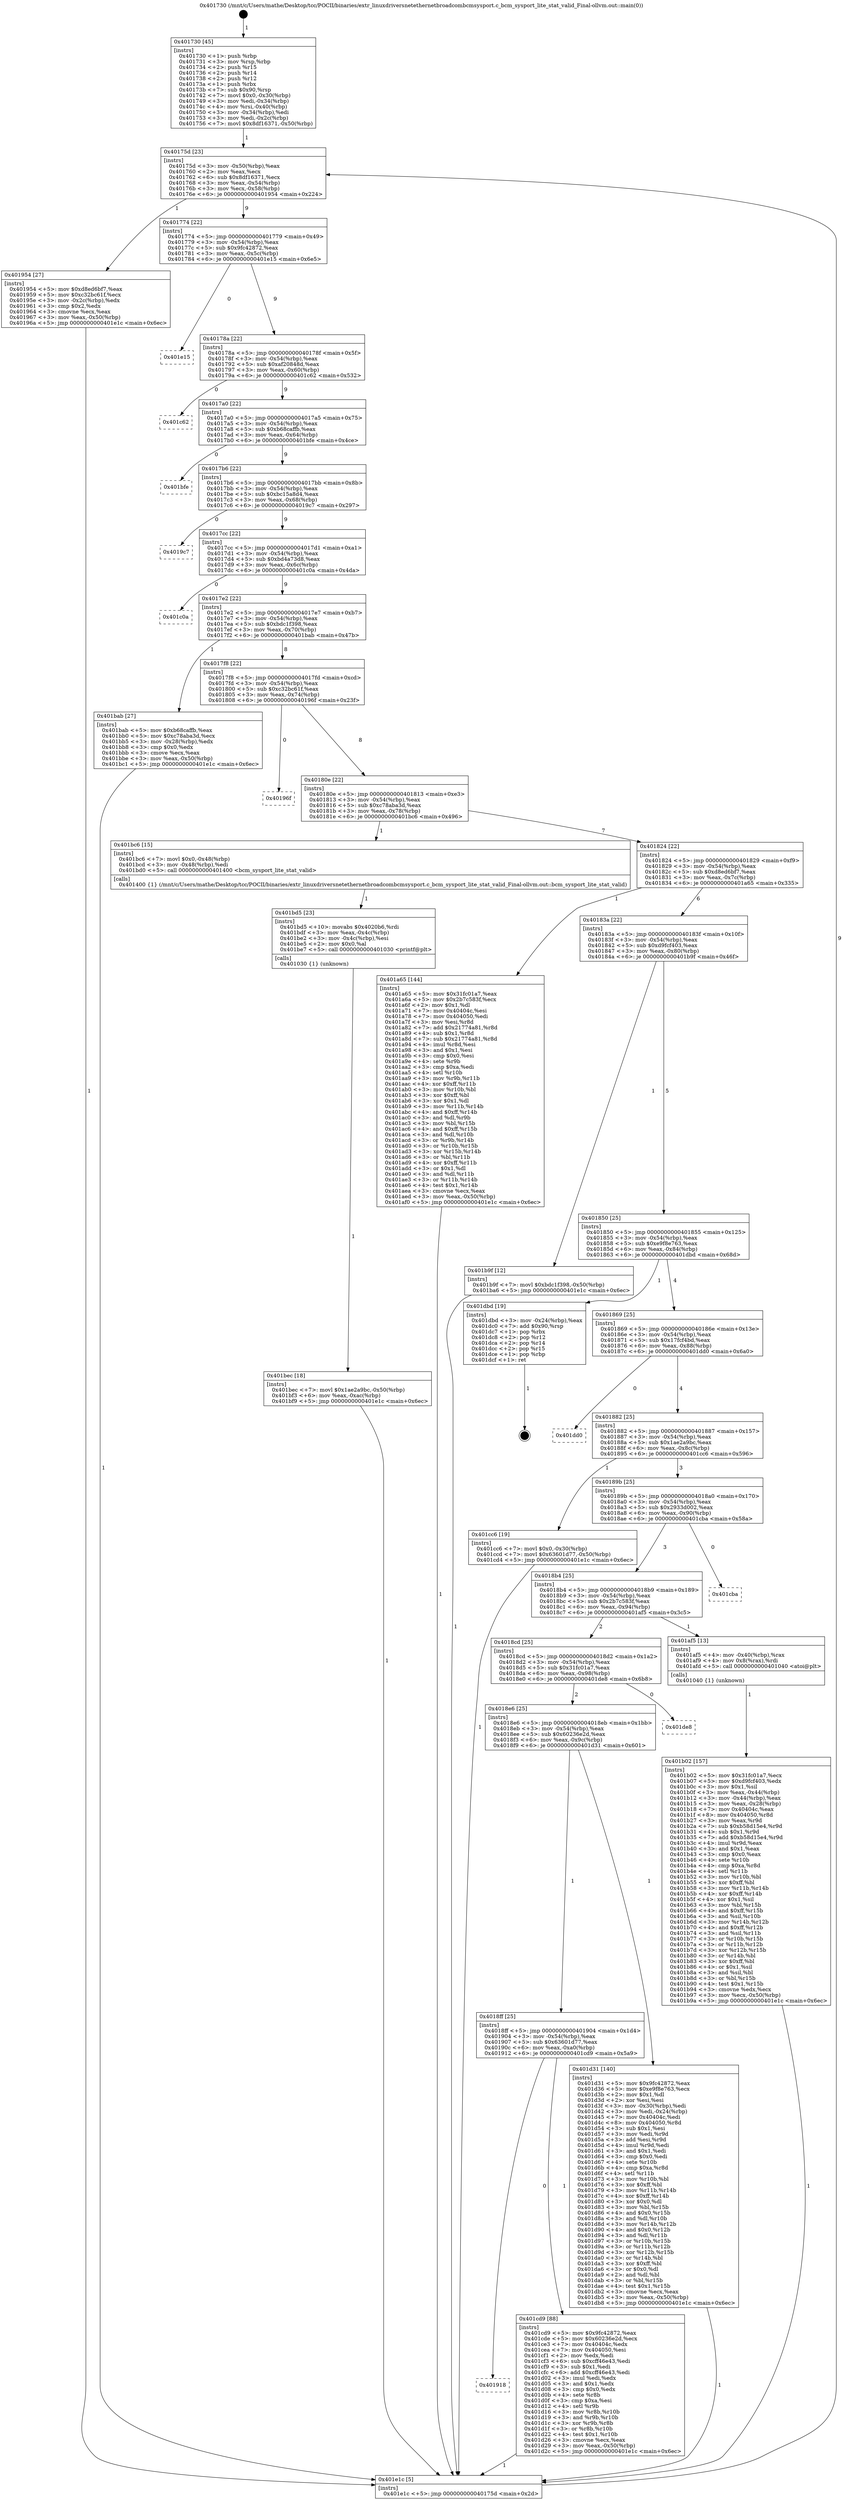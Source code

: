 digraph "0x401730" {
  label = "0x401730 (/mnt/c/Users/mathe/Desktop/tcc/POCII/binaries/extr_linuxdriversnetethernetbroadcombcmsysport.c_bcm_sysport_lite_stat_valid_Final-ollvm.out::main(0))"
  labelloc = "t"
  node[shape=record]

  Entry [label="",width=0.3,height=0.3,shape=circle,fillcolor=black,style=filled]
  "0x40175d" [label="{
     0x40175d [23]\l
     | [instrs]\l
     &nbsp;&nbsp;0x40175d \<+3\>: mov -0x50(%rbp),%eax\l
     &nbsp;&nbsp;0x401760 \<+2\>: mov %eax,%ecx\l
     &nbsp;&nbsp;0x401762 \<+6\>: sub $0x8df16371,%ecx\l
     &nbsp;&nbsp;0x401768 \<+3\>: mov %eax,-0x54(%rbp)\l
     &nbsp;&nbsp;0x40176b \<+3\>: mov %ecx,-0x58(%rbp)\l
     &nbsp;&nbsp;0x40176e \<+6\>: je 0000000000401954 \<main+0x224\>\l
  }"]
  "0x401954" [label="{
     0x401954 [27]\l
     | [instrs]\l
     &nbsp;&nbsp;0x401954 \<+5\>: mov $0xd8ed6bf7,%eax\l
     &nbsp;&nbsp;0x401959 \<+5\>: mov $0xc32bc61f,%ecx\l
     &nbsp;&nbsp;0x40195e \<+3\>: mov -0x2c(%rbp),%edx\l
     &nbsp;&nbsp;0x401961 \<+3\>: cmp $0x2,%edx\l
     &nbsp;&nbsp;0x401964 \<+3\>: cmovne %ecx,%eax\l
     &nbsp;&nbsp;0x401967 \<+3\>: mov %eax,-0x50(%rbp)\l
     &nbsp;&nbsp;0x40196a \<+5\>: jmp 0000000000401e1c \<main+0x6ec\>\l
  }"]
  "0x401774" [label="{
     0x401774 [22]\l
     | [instrs]\l
     &nbsp;&nbsp;0x401774 \<+5\>: jmp 0000000000401779 \<main+0x49\>\l
     &nbsp;&nbsp;0x401779 \<+3\>: mov -0x54(%rbp),%eax\l
     &nbsp;&nbsp;0x40177c \<+5\>: sub $0x9fc42872,%eax\l
     &nbsp;&nbsp;0x401781 \<+3\>: mov %eax,-0x5c(%rbp)\l
     &nbsp;&nbsp;0x401784 \<+6\>: je 0000000000401e15 \<main+0x6e5\>\l
  }"]
  "0x401e1c" [label="{
     0x401e1c [5]\l
     | [instrs]\l
     &nbsp;&nbsp;0x401e1c \<+5\>: jmp 000000000040175d \<main+0x2d\>\l
  }"]
  "0x401730" [label="{
     0x401730 [45]\l
     | [instrs]\l
     &nbsp;&nbsp;0x401730 \<+1\>: push %rbp\l
     &nbsp;&nbsp;0x401731 \<+3\>: mov %rsp,%rbp\l
     &nbsp;&nbsp;0x401734 \<+2\>: push %r15\l
     &nbsp;&nbsp;0x401736 \<+2\>: push %r14\l
     &nbsp;&nbsp;0x401738 \<+2\>: push %r12\l
     &nbsp;&nbsp;0x40173a \<+1\>: push %rbx\l
     &nbsp;&nbsp;0x40173b \<+7\>: sub $0x90,%rsp\l
     &nbsp;&nbsp;0x401742 \<+7\>: movl $0x0,-0x30(%rbp)\l
     &nbsp;&nbsp;0x401749 \<+3\>: mov %edi,-0x34(%rbp)\l
     &nbsp;&nbsp;0x40174c \<+4\>: mov %rsi,-0x40(%rbp)\l
     &nbsp;&nbsp;0x401750 \<+3\>: mov -0x34(%rbp),%edi\l
     &nbsp;&nbsp;0x401753 \<+3\>: mov %edi,-0x2c(%rbp)\l
     &nbsp;&nbsp;0x401756 \<+7\>: movl $0x8df16371,-0x50(%rbp)\l
  }"]
  Exit [label="",width=0.3,height=0.3,shape=circle,fillcolor=black,style=filled,peripheries=2]
  "0x401e15" [label="{
     0x401e15\l
  }", style=dashed]
  "0x40178a" [label="{
     0x40178a [22]\l
     | [instrs]\l
     &nbsp;&nbsp;0x40178a \<+5\>: jmp 000000000040178f \<main+0x5f\>\l
     &nbsp;&nbsp;0x40178f \<+3\>: mov -0x54(%rbp),%eax\l
     &nbsp;&nbsp;0x401792 \<+5\>: sub $0xaf20848d,%eax\l
     &nbsp;&nbsp;0x401797 \<+3\>: mov %eax,-0x60(%rbp)\l
     &nbsp;&nbsp;0x40179a \<+6\>: je 0000000000401c62 \<main+0x532\>\l
  }"]
  "0x401918" [label="{
     0x401918\l
  }", style=dashed]
  "0x401c62" [label="{
     0x401c62\l
  }", style=dashed]
  "0x4017a0" [label="{
     0x4017a0 [22]\l
     | [instrs]\l
     &nbsp;&nbsp;0x4017a0 \<+5\>: jmp 00000000004017a5 \<main+0x75\>\l
     &nbsp;&nbsp;0x4017a5 \<+3\>: mov -0x54(%rbp),%eax\l
     &nbsp;&nbsp;0x4017a8 \<+5\>: sub $0xb68caffb,%eax\l
     &nbsp;&nbsp;0x4017ad \<+3\>: mov %eax,-0x64(%rbp)\l
     &nbsp;&nbsp;0x4017b0 \<+6\>: je 0000000000401bfe \<main+0x4ce\>\l
  }"]
  "0x401cd9" [label="{
     0x401cd9 [88]\l
     | [instrs]\l
     &nbsp;&nbsp;0x401cd9 \<+5\>: mov $0x9fc42872,%eax\l
     &nbsp;&nbsp;0x401cde \<+5\>: mov $0x60236e2d,%ecx\l
     &nbsp;&nbsp;0x401ce3 \<+7\>: mov 0x40404c,%edx\l
     &nbsp;&nbsp;0x401cea \<+7\>: mov 0x404050,%esi\l
     &nbsp;&nbsp;0x401cf1 \<+2\>: mov %edx,%edi\l
     &nbsp;&nbsp;0x401cf3 \<+6\>: sub $0xcff46e43,%edi\l
     &nbsp;&nbsp;0x401cf9 \<+3\>: sub $0x1,%edi\l
     &nbsp;&nbsp;0x401cfc \<+6\>: add $0xcff46e43,%edi\l
     &nbsp;&nbsp;0x401d02 \<+3\>: imul %edi,%edx\l
     &nbsp;&nbsp;0x401d05 \<+3\>: and $0x1,%edx\l
     &nbsp;&nbsp;0x401d08 \<+3\>: cmp $0x0,%edx\l
     &nbsp;&nbsp;0x401d0b \<+4\>: sete %r8b\l
     &nbsp;&nbsp;0x401d0f \<+3\>: cmp $0xa,%esi\l
     &nbsp;&nbsp;0x401d12 \<+4\>: setl %r9b\l
     &nbsp;&nbsp;0x401d16 \<+3\>: mov %r8b,%r10b\l
     &nbsp;&nbsp;0x401d19 \<+3\>: and %r9b,%r10b\l
     &nbsp;&nbsp;0x401d1c \<+3\>: xor %r9b,%r8b\l
     &nbsp;&nbsp;0x401d1f \<+3\>: or %r8b,%r10b\l
     &nbsp;&nbsp;0x401d22 \<+4\>: test $0x1,%r10b\l
     &nbsp;&nbsp;0x401d26 \<+3\>: cmovne %ecx,%eax\l
     &nbsp;&nbsp;0x401d29 \<+3\>: mov %eax,-0x50(%rbp)\l
     &nbsp;&nbsp;0x401d2c \<+5\>: jmp 0000000000401e1c \<main+0x6ec\>\l
  }"]
  "0x401bfe" [label="{
     0x401bfe\l
  }", style=dashed]
  "0x4017b6" [label="{
     0x4017b6 [22]\l
     | [instrs]\l
     &nbsp;&nbsp;0x4017b6 \<+5\>: jmp 00000000004017bb \<main+0x8b\>\l
     &nbsp;&nbsp;0x4017bb \<+3\>: mov -0x54(%rbp),%eax\l
     &nbsp;&nbsp;0x4017be \<+5\>: sub $0xbc15a8d4,%eax\l
     &nbsp;&nbsp;0x4017c3 \<+3\>: mov %eax,-0x68(%rbp)\l
     &nbsp;&nbsp;0x4017c6 \<+6\>: je 00000000004019c7 \<main+0x297\>\l
  }"]
  "0x4018ff" [label="{
     0x4018ff [25]\l
     | [instrs]\l
     &nbsp;&nbsp;0x4018ff \<+5\>: jmp 0000000000401904 \<main+0x1d4\>\l
     &nbsp;&nbsp;0x401904 \<+3\>: mov -0x54(%rbp),%eax\l
     &nbsp;&nbsp;0x401907 \<+5\>: sub $0x63601d77,%eax\l
     &nbsp;&nbsp;0x40190c \<+6\>: mov %eax,-0xa0(%rbp)\l
     &nbsp;&nbsp;0x401912 \<+6\>: je 0000000000401cd9 \<main+0x5a9\>\l
  }"]
  "0x4019c7" [label="{
     0x4019c7\l
  }", style=dashed]
  "0x4017cc" [label="{
     0x4017cc [22]\l
     | [instrs]\l
     &nbsp;&nbsp;0x4017cc \<+5\>: jmp 00000000004017d1 \<main+0xa1\>\l
     &nbsp;&nbsp;0x4017d1 \<+3\>: mov -0x54(%rbp),%eax\l
     &nbsp;&nbsp;0x4017d4 \<+5\>: sub $0xbd4a73d8,%eax\l
     &nbsp;&nbsp;0x4017d9 \<+3\>: mov %eax,-0x6c(%rbp)\l
     &nbsp;&nbsp;0x4017dc \<+6\>: je 0000000000401c0a \<main+0x4da\>\l
  }"]
  "0x401d31" [label="{
     0x401d31 [140]\l
     | [instrs]\l
     &nbsp;&nbsp;0x401d31 \<+5\>: mov $0x9fc42872,%eax\l
     &nbsp;&nbsp;0x401d36 \<+5\>: mov $0xe9f8e763,%ecx\l
     &nbsp;&nbsp;0x401d3b \<+2\>: mov $0x1,%dl\l
     &nbsp;&nbsp;0x401d3d \<+2\>: xor %esi,%esi\l
     &nbsp;&nbsp;0x401d3f \<+3\>: mov -0x30(%rbp),%edi\l
     &nbsp;&nbsp;0x401d42 \<+3\>: mov %edi,-0x24(%rbp)\l
     &nbsp;&nbsp;0x401d45 \<+7\>: mov 0x40404c,%edi\l
     &nbsp;&nbsp;0x401d4c \<+8\>: mov 0x404050,%r8d\l
     &nbsp;&nbsp;0x401d54 \<+3\>: sub $0x1,%esi\l
     &nbsp;&nbsp;0x401d57 \<+3\>: mov %edi,%r9d\l
     &nbsp;&nbsp;0x401d5a \<+3\>: add %esi,%r9d\l
     &nbsp;&nbsp;0x401d5d \<+4\>: imul %r9d,%edi\l
     &nbsp;&nbsp;0x401d61 \<+3\>: and $0x1,%edi\l
     &nbsp;&nbsp;0x401d64 \<+3\>: cmp $0x0,%edi\l
     &nbsp;&nbsp;0x401d67 \<+4\>: sete %r10b\l
     &nbsp;&nbsp;0x401d6b \<+4\>: cmp $0xa,%r8d\l
     &nbsp;&nbsp;0x401d6f \<+4\>: setl %r11b\l
     &nbsp;&nbsp;0x401d73 \<+3\>: mov %r10b,%bl\l
     &nbsp;&nbsp;0x401d76 \<+3\>: xor $0xff,%bl\l
     &nbsp;&nbsp;0x401d79 \<+3\>: mov %r11b,%r14b\l
     &nbsp;&nbsp;0x401d7c \<+4\>: xor $0xff,%r14b\l
     &nbsp;&nbsp;0x401d80 \<+3\>: xor $0x0,%dl\l
     &nbsp;&nbsp;0x401d83 \<+3\>: mov %bl,%r15b\l
     &nbsp;&nbsp;0x401d86 \<+4\>: and $0x0,%r15b\l
     &nbsp;&nbsp;0x401d8a \<+3\>: and %dl,%r10b\l
     &nbsp;&nbsp;0x401d8d \<+3\>: mov %r14b,%r12b\l
     &nbsp;&nbsp;0x401d90 \<+4\>: and $0x0,%r12b\l
     &nbsp;&nbsp;0x401d94 \<+3\>: and %dl,%r11b\l
     &nbsp;&nbsp;0x401d97 \<+3\>: or %r10b,%r15b\l
     &nbsp;&nbsp;0x401d9a \<+3\>: or %r11b,%r12b\l
     &nbsp;&nbsp;0x401d9d \<+3\>: xor %r12b,%r15b\l
     &nbsp;&nbsp;0x401da0 \<+3\>: or %r14b,%bl\l
     &nbsp;&nbsp;0x401da3 \<+3\>: xor $0xff,%bl\l
     &nbsp;&nbsp;0x401da6 \<+3\>: or $0x0,%dl\l
     &nbsp;&nbsp;0x401da9 \<+2\>: and %dl,%bl\l
     &nbsp;&nbsp;0x401dab \<+3\>: or %bl,%r15b\l
     &nbsp;&nbsp;0x401dae \<+4\>: test $0x1,%r15b\l
     &nbsp;&nbsp;0x401db2 \<+3\>: cmovne %ecx,%eax\l
     &nbsp;&nbsp;0x401db5 \<+3\>: mov %eax,-0x50(%rbp)\l
     &nbsp;&nbsp;0x401db8 \<+5\>: jmp 0000000000401e1c \<main+0x6ec\>\l
  }"]
  "0x401c0a" [label="{
     0x401c0a\l
  }", style=dashed]
  "0x4017e2" [label="{
     0x4017e2 [22]\l
     | [instrs]\l
     &nbsp;&nbsp;0x4017e2 \<+5\>: jmp 00000000004017e7 \<main+0xb7\>\l
     &nbsp;&nbsp;0x4017e7 \<+3\>: mov -0x54(%rbp),%eax\l
     &nbsp;&nbsp;0x4017ea \<+5\>: sub $0xbdc1f398,%eax\l
     &nbsp;&nbsp;0x4017ef \<+3\>: mov %eax,-0x70(%rbp)\l
     &nbsp;&nbsp;0x4017f2 \<+6\>: je 0000000000401bab \<main+0x47b\>\l
  }"]
  "0x4018e6" [label="{
     0x4018e6 [25]\l
     | [instrs]\l
     &nbsp;&nbsp;0x4018e6 \<+5\>: jmp 00000000004018eb \<main+0x1bb\>\l
     &nbsp;&nbsp;0x4018eb \<+3\>: mov -0x54(%rbp),%eax\l
     &nbsp;&nbsp;0x4018ee \<+5\>: sub $0x60236e2d,%eax\l
     &nbsp;&nbsp;0x4018f3 \<+6\>: mov %eax,-0x9c(%rbp)\l
     &nbsp;&nbsp;0x4018f9 \<+6\>: je 0000000000401d31 \<main+0x601\>\l
  }"]
  "0x401bab" [label="{
     0x401bab [27]\l
     | [instrs]\l
     &nbsp;&nbsp;0x401bab \<+5\>: mov $0xb68caffb,%eax\l
     &nbsp;&nbsp;0x401bb0 \<+5\>: mov $0xc78aba3d,%ecx\l
     &nbsp;&nbsp;0x401bb5 \<+3\>: mov -0x28(%rbp),%edx\l
     &nbsp;&nbsp;0x401bb8 \<+3\>: cmp $0x0,%edx\l
     &nbsp;&nbsp;0x401bbb \<+3\>: cmove %ecx,%eax\l
     &nbsp;&nbsp;0x401bbe \<+3\>: mov %eax,-0x50(%rbp)\l
     &nbsp;&nbsp;0x401bc1 \<+5\>: jmp 0000000000401e1c \<main+0x6ec\>\l
  }"]
  "0x4017f8" [label="{
     0x4017f8 [22]\l
     | [instrs]\l
     &nbsp;&nbsp;0x4017f8 \<+5\>: jmp 00000000004017fd \<main+0xcd\>\l
     &nbsp;&nbsp;0x4017fd \<+3\>: mov -0x54(%rbp),%eax\l
     &nbsp;&nbsp;0x401800 \<+5\>: sub $0xc32bc61f,%eax\l
     &nbsp;&nbsp;0x401805 \<+3\>: mov %eax,-0x74(%rbp)\l
     &nbsp;&nbsp;0x401808 \<+6\>: je 000000000040196f \<main+0x23f\>\l
  }"]
  "0x401de8" [label="{
     0x401de8\l
  }", style=dashed]
  "0x40196f" [label="{
     0x40196f\l
  }", style=dashed]
  "0x40180e" [label="{
     0x40180e [22]\l
     | [instrs]\l
     &nbsp;&nbsp;0x40180e \<+5\>: jmp 0000000000401813 \<main+0xe3\>\l
     &nbsp;&nbsp;0x401813 \<+3\>: mov -0x54(%rbp),%eax\l
     &nbsp;&nbsp;0x401816 \<+5\>: sub $0xc78aba3d,%eax\l
     &nbsp;&nbsp;0x40181b \<+3\>: mov %eax,-0x78(%rbp)\l
     &nbsp;&nbsp;0x40181e \<+6\>: je 0000000000401bc6 \<main+0x496\>\l
  }"]
  "0x401bec" [label="{
     0x401bec [18]\l
     | [instrs]\l
     &nbsp;&nbsp;0x401bec \<+7\>: movl $0x1ae2a9bc,-0x50(%rbp)\l
     &nbsp;&nbsp;0x401bf3 \<+6\>: mov %eax,-0xac(%rbp)\l
     &nbsp;&nbsp;0x401bf9 \<+5\>: jmp 0000000000401e1c \<main+0x6ec\>\l
  }"]
  "0x401bc6" [label="{
     0x401bc6 [15]\l
     | [instrs]\l
     &nbsp;&nbsp;0x401bc6 \<+7\>: movl $0x0,-0x48(%rbp)\l
     &nbsp;&nbsp;0x401bcd \<+3\>: mov -0x48(%rbp),%edi\l
     &nbsp;&nbsp;0x401bd0 \<+5\>: call 0000000000401400 \<bcm_sysport_lite_stat_valid\>\l
     | [calls]\l
     &nbsp;&nbsp;0x401400 \{1\} (/mnt/c/Users/mathe/Desktop/tcc/POCII/binaries/extr_linuxdriversnetethernetbroadcombcmsysport.c_bcm_sysport_lite_stat_valid_Final-ollvm.out::bcm_sysport_lite_stat_valid)\l
  }"]
  "0x401824" [label="{
     0x401824 [22]\l
     | [instrs]\l
     &nbsp;&nbsp;0x401824 \<+5\>: jmp 0000000000401829 \<main+0xf9\>\l
     &nbsp;&nbsp;0x401829 \<+3\>: mov -0x54(%rbp),%eax\l
     &nbsp;&nbsp;0x40182c \<+5\>: sub $0xd8ed6bf7,%eax\l
     &nbsp;&nbsp;0x401831 \<+3\>: mov %eax,-0x7c(%rbp)\l
     &nbsp;&nbsp;0x401834 \<+6\>: je 0000000000401a65 \<main+0x335\>\l
  }"]
  "0x401bd5" [label="{
     0x401bd5 [23]\l
     | [instrs]\l
     &nbsp;&nbsp;0x401bd5 \<+10\>: movabs $0x4020b6,%rdi\l
     &nbsp;&nbsp;0x401bdf \<+3\>: mov %eax,-0x4c(%rbp)\l
     &nbsp;&nbsp;0x401be2 \<+3\>: mov -0x4c(%rbp),%esi\l
     &nbsp;&nbsp;0x401be5 \<+2\>: mov $0x0,%al\l
     &nbsp;&nbsp;0x401be7 \<+5\>: call 0000000000401030 \<printf@plt\>\l
     | [calls]\l
     &nbsp;&nbsp;0x401030 \{1\} (unknown)\l
  }"]
  "0x401a65" [label="{
     0x401a65 [144]\l
     | [instrs]\l
     &nbsp;&nbsp;0x401a65 \<+5\>: mov $0x31fc01a7,%eax\l
     &nbsp;&nbsp;0x401a6a \<+5\>: mov $0x2b7c583f,%ecx\l
     &nbsp;&nbsp;0x401a6f \<+2\>: mov $0x1,%dl\l
     &nbsp;&nbsp;0x401a71 \<+7\>: mov 0x40404c,%esi\l
     &nbsp;&nbsp;0x401a78 \<+7\>: mov 0x404050,%edi\l
     &nbsp;&nbsp;0x401a7f \<+3\>: mov %esi,%r8d\l
     &nbsp;&nbsp;0x401a82 \<+7\>: add $0x21774a81,%r8d\l
     &nbsp;&nbsp;0x401a89 \<+4\>: sub $0x1,%r8d\l
     &nbsp;&nbsp;0x401a8d \<+7\>: sub $0x21774a81,%r8d\l
     &nbsp;&nbsp;0x401a94 \<+4\>: imul %r8d,%esi\l
     &nbsp;&nbsp;0x401a98 \<+3\>: and $0x1,%esi\l
     &nbsp;&nbsp;0x401a9b \<+3\>: cmp $0x0,%esi\l
     &nbsp;&nbsp;0x401a9e \<+4\>: sete %r9b\l
     &nbsp;&nbsp;0x401aa2 \<+3\>: cmp $0xa,%edi\l
     &nbsp;&nbsp;0x401aa5 \<+4\>: setl %r10b\l
     &nbsp;&nbsp;0x401aa9 \<+3\>: mov %r9b,%r11b\l
     &nbsp;&nbsp;0x401aac \<+4\>: xor $0xff,%r11b\l
     &nbsp;&nbsp;0x401ab0 \<+3\>: mov %r10b,%bl\l
     &nbsp;&nbsp;0x401ab3 \<+3\>: xor $0xff,%bl\l
     &nbsp;&nbsp;0x401ab6 \<+3\>: xor $0x1,%dl\l
     &nbsp;&nbsp;0x401ab9 \<+3\>: mov %r11b,%r14b\l
     &nbsp;&nbsp;0x401abc \<+4\>: and $0xff,%r14b\l
     &nbsp;&nbsp;0x401ac0 \<+3\>: and %dl,%r9b\l
     &nbsp;&nbsp;0x401ac3 \<+3\>: mov %bl,%r15b\l
     &nbsp;&nbsp;0x401ac6 \<+4\>: and $0xff,%r15b\l
     &nbsp;&nbsp;0x401aca \<+3\>: and %dl,%r10b\l
     &nbsp;&nbsp;0x401acd \<+3\>: or %r9b,%r14b\l
     &nbsp;&nbsp;0x401ad0 \<+3\>: or %r10b,%r15b\l
     &nbsp;&nbsp;0x401ad3 \<+3\>: xor %r15b,%r14b\l
     &nbsp;&nbsp;0x401ad6 \<+3\>: or %bl,%r11b\l
     &nbsp;&nbsp;0x401ad9 \<+4\>: xor $0xff,%r11b\l
     &nbsp;&nbsp;0x401add \<+3\>: or $0x1,%dl\l
     &nbsp;&nbsp;0x401ae0 \<+3\>: and %dl,%r11b\l
     &nbsp;&nbsp;0x401ae3 \<+3\>: or %r11b,%r14b\l
     &nbsp;&nbsp;0x401ae6 \<+4\>: test $0x1,%r14b\l
     &nbsp;&nbsp;0x401aea \<+3\>: cmovne %ecx,%eax\l
     &nbsp;&nbsp;0x401aed \<+3\>: mov %eax,-0x50(%rbp)\l
     &nbsp;&nbsp;0x401af0 \<+5\>: jmp 0000000000401e1c \<main+0x6ec\>\l
  }"]
  "0x40183a" [label="{
     0x40183a [22]\l
     | [instrs]\l
     &nbsp;&nbsp;0x40183a \<+5\>: jmp 000000000040183f \<main+0x10f\>\l
     &nbsp;&nbsp;0x40183f \<+3\>: mov -0x54(%rbp),%eax\l
     &nbsp;&nbsp;0x401842 \<+5\>: sub $0xd9fcf403,%eax\l
     &nbsp;&nbsp;0x401847 \<+3\>: mov %eax,-0x80(%rbp)\l
     &nbsp;&nbsp;0x40184a \<+6\>: je 0000000000401b9f \<main+0x46f\>\l
  }"]
  "0x401b02" [label="{
     0x401b02 [157]\l
     | [instrs]\l
     &nbsp;&nbsp;0x401b02 \<+5\>: mov $0x31fc01a7,%ecx\l
     &nbsp;&nbsp;0x401b07 \<+5\>: mov $0xd9fcf403,%edx\l
     &nbsp;&nbsp;0x401b0c \<+3\>: mov $0x1,%sil\l
     &nbsp;&nbsp;0x401b0f \<+3\>: mov %eax,-0x44(%rbp)\l
     &nbsp;&nbsp;0x401b12 \<+3\>: mov -0x44(%rbp),%eax\l
     &nbsp;&nbsp;0x401b15 \<+3\>: mov %eax,-0x28(%rbp)\l
     &nbsp;&nbsp;0x401b18 \<+7\>: mov 0x40404c,%eax\l
     &nbsp;&nbsp;0x401b1f \<+8\>: mov 0x404050,%r8d\l
     &nbsp;&nbsp;0x401b27 \<+3\>: mov %eax,%r9d\l
     &nbsp;&nbsp;0x401b2a \<+7\>: sub $0xb58d15e4,%r9d\l
     &nbsp;&nbsp;0x401b31 \<+4\>: sub $0x1,%r9d\l
     &nbsp;&nbsp;0x401b35 \<+7\>: add $0xb58d15e4,%r9d\l
     &nbsp;&nbsp;0x401b3c \<+4\>: imul %r9d,%eax\l
     &nbsp;&nbsp;0x401b40 \<+3\>: and $0x1,%eax\l
     &nbsp;&nbsp;0x401b43 \<+3\>: cmp $0x0,%eax\l
     &nbsp;&nbsp;0x401b46 \<+4\>: sete %r10b\l
     &nbsp;&nbsp;0x401b4a \<+4\>: cmp $0xa,%r8d\l
     &nbsp;&nbsp;0x401b4e \<+4\>: setl %r11b\l
     &nbsp;&nbsp;0x401b52 \<+3\>: mov %r10b,%bl\l
     &nbsp;&nbsp;0x401b55 \<+3\>: xor $0xff,%bl\l
     &nbsp;&nbsp;0x401b58 \<+3\>: mov %r11b,%r14b\l
     &nbsp;&nbsp;0x401b5b \<+4\>: xor $0xff,%r14b\l
     &nbsp;&nbsp;0x401b5f \<+4\>: xor $0x1,%sil\l
     &nbsp;&nbsp;0x401b63 \<+3\>: mov %bl,%r15b\l
     &nbsp;&nbsp;0x401b66 \<+4\>: and $0xff,%r15b\l
     &nbsp;&nbsp;0x401b6a \<+3\>: and %sil,%r10b\l
     &nbsp;&nbsp;0x401b6d \<+3\>: mov %r14b,%r12b\l
     &nbsp;&nbsp;0x401b70 \<+4\>: and $0xff,%r12b\l
     &nbsp;&nbsp;0x401b74 \<+3\>: and %sil,%r11b\l
     &nbsp;&nbsp;0x401b77 \<+3\>: or %r10b,%r15b\l
     &nbsp;&nbsp;0x401b7a \<+3\>: or %r11b,%r12b\l
     &nbsp;&nbsp;0x401b7d \<+3\>: xor %r12b,%r15b\l
     &nbsp;&nbsp;0x401b80 \<+3\>: or %r14b,%bl\l
     &nbsp;&nbsp;0x401b83 \<+3\>: xor $0xff,%bl\l
     &nbsp;&nbsp;0x401b86 \<+4\>: or $0x1,%sil\l
     &nbsp;&nbsp;0x401b8a \<+3\>: and %sil,%bl\l
     &nbsp;&nbsp;0x401b8d \<+3\>: or %bl,%r15b\l
     &nbsp;&nbsp;0x401b90 \<+4\>: test $0x1,%r15b\l
     &nbsp;&nbsp;0x401b94 \<+3\>: cmovne %edx,%ecx\l
     &nbsp;&nbsp;0x401b97 \<+3\>: mov %ecx,-0x50(%rbp)\l
     &nbsp;&nbsp;0x401b9a \<+5\>: jmp 0000000000401e1c \<main+0x6ec\>\l
  }"]
  "0x401b9f" [label="{
     0x401b9f [12]\l
     | [instrs]\l
     &nbsp;&nbsp;0x401b9f \<+7\>: movl $0xbdc1f398,-0x50(%rbp)\l
     &nbsp;&nbsp;0x401ba6 \<+5\>: jmp 0000000000401e1c \<main+0x6ec\>\l
  }"]
  "0x401850" [label="{
     0x401850 [25]\l
     | [instrs]\l
     &nbsp;&nbsp;0x401850 \<+5\>: jmp 0000000000401855 \<main+0x125\>\l
     &nbsp;&nbsp;0x401855 \<+3\>: mov -0x54(%rbp),%eax\l
     &nbsp;&nbsp;0x401858 \<+5\>: sub $0xe9f8e763,%eax\l
     &nbsp;&nbsp;0x40185d \<+6\>: mov %eax,-0x84(%rbp)\l
     &nbsp;&nbsp;0x401863 \<+6\>: je 0000000000401dbd \<main+0x68d\>\l
  }"]
  "0x4018cd" [label="{
     0x4018cd [25]\l
     | [instrs]\l
     &nbsp;&nbsp;0x4018cd \<+5\>: jmp 00000000004018d2 \<main+0x1a2\>\l
     &nbsp;&nbsp;0x4018d2 \<+3\>: mov -0x54(%rbp),%eax\l
     &nbsp;&nbsp;0x4018d5 \<+5\>: sub $0x31fc01a7,%eax\l
     &nbsp;&nbsp;0x4018da \<+6\>: mov %eax,-0x98(%rbp)\l
     &nbsp;&nbsp;0x4018e0 \<+6\>: je 0000000000401de8 \<main+0x6b8\>\l
  }"]
  "0x401dbd" [label="{
     0x401dbd [19]\l
     | [instrs]\l
     &nbsp;&nbsp;0x401dbd \<+3\>: mov -0x24(%rbp),%eax\l
     &nbsp;&nbsp;0x401dc0 \<+7\>: add $0x90,%rsp\l
     &nbsp;&nbsp;0x401dc7 \<+1\>: pop %rbx\l
     &nbsp;&nbsp;0x401dc8 \<+2\>: pop %r12\l
     &nbsp;&nbsp;0x401dca \<+2\>: pop %r14\l
     &nbsp;&nbsp;0x401dcc \<+2\>: pop %r15\l
     &nbsp;&nbsp;0x401dce \<+1\>: pop %rbp\l
     &nbsp;&nbsp;0x401dcf \<+1\>: ret\l
  }"]
  "0x401869" [label="{
     0x401869 [25]\l
     | [instrs]\l
     &nbsp;&nbsp;0x401869 \<+5\>: jmp 000000000040186e \<main+0x13e\>\l
     &nbsp;&nbsp;0x40186e \<+3\>: mov -0x54(%rbp),%eax\l
     &nbsp;&nbsp;0x401871 \<+5\>: sub $0x17fcf4bd,%eax\l
     &nbsp;&nbsp;0x401876 \<+6\>: mov %eax,-0x88(%rbp)\l
     &nbsp;&nbsp;0x40187c \<+6\>: je 0000000000401dd0 \<main+0x6a0\>\l
  }"]
  "0x401af5" [label="{
     0x401af5 [13]\l
     | [instrs]\l
     &nbsp;&nbsp;0x401af5 \<+4\>: mov -0x40(%rbp),%rax\l
     &nbsp;&nbsp;0x401af9 \<+4\>: mov 0x8(%rax),%rdi\l
     &nbsp;&nbsp;0x401afd \<+5\>: call 0000000000401040 \<atoi@plt\>\l
     | [calls]\l
     &nbsp;&nbsp;0x401040 \{1\} (unknown)\l
  }"]
  "0x401dd0" [label="{
     0x401dd0\l
  }", style=dashed]
  "0x401882" [label="{
     0x401882 [25]\l
     | [instrs]\l
     &nbsp;&nbsp;0x401882 \<+5\>: jmp 0000000000401887 \<main+0x157\>\l
     &nbsp;&nbsp;0x401887 \<+3\>: mov -0x54(%rbp),%eax\l
     &nbsp;&nbsp;0x40188a \<+5\>: sub $0x1ae2a9bc,%eax\l
     &nbsp;&nbsp;0x40188f \<+6\>: mov %eax,-0x8c(%rbp)\l
     &nbsp;&nbsp;0x401895 \<+6\>: je 0000000000401cc6 \<main+0x596\>\l
  }"]
  "0x4018b4" [label="{
     0x4018b4 [25]\l
     | [instrs]\l
     &nbsp;&nbsp;0x4018b4 \<+5\>: jmp 00000000004018b9 \<main+0x189\>\l
     &nbsp;&nbsp;0x4018b9 \<+3\>: mov -0x54(%rbp),%eax\l
     &nbsp;&nbsp;0x4018bc \<+5\>: sub $0x2b7c583f,%eax\l
     &nbsp;&nbsp;0x4018c1 \<+6\>: mov %eax,-0x94(%rbp)\l
     &nbsp;&nbsp;0x4018c7 \<+6\>: je 0000000000401af5 \<main+0x3c5\>\l
  }"]
  "0x401cc6" [label="{
     0x401cc6 [19]\l
     | [instrs]\l
     &nbsp;&nbsp;0x401cc6 \<+7\>: movl $0x0,-0x30(%rbp)\l
     &nbsp;&nbsp;0x401ccd \<+7\>: movl $0x63601d77,-0x50(%rbp)\l
     &nbsp;&nbsp;0x401cd4 \<+5\>: jmp 0000000000401e1c \<main+0x6ec\>\l
  }"]
  "0x40189b" [label="{
     0x40189b [25]\l
     | [instrs]\l
     &nbsp;&nbsp;0x40189b \<+5\>: jmp 00000000004018a0 \<main+0x170\>\l
     &nbsp;&nbsp;0x4018a0 \<+3\>: mov -0x54(%rbp),%eax\l
     &nbsp;&nbsp;0x4018a3 \<+5\>: sub $0x2933d002,%eax\l
     &nbsp;&nbsp;0x4018a8 \<+6\>: mov %eax,-0x90(%rbp)\l
     &nbsp;&nbsp;0x4018ae \<+6\>: je 0000000000401cba \<main+0x58a\>\l
  }"]
  "0x401cba" [label="{
     0x401cba\l
  }", style=dashed]
  Entry -> "0x401730" [label=" 1"]
  "0x40175d" -> "0x401954" [label=" 1"]
  "0x40175d" -> "0x401774" [label=" 9"]
  "0x401954" -> "0x401e1c" [label=" 1"]
  "0x401730" -> "0x40175d" [label=" 1"]
  "0x401e1c" -> "0x40175d" [label=" 9"]
  "0x401dbd" -> Exit [label=" 1"]
  "0x401774" -> "0x401e15" [label=" 0"]
  "0x401774" -> "0x40178a" [label=" 9"]
  "0x401d31" -> "0x401e1c" [label=" 1"]
  "0x40178a" -> "0x401c62" [label=" 0"]
  "0x40178a" -> "0x4017a0" [label=" 9"]
  "0x401cd9" -> "0x401e1c" [label=" 1"]
  "0x4017a0" -> "0x401bfe" [label=" 0"]
  "0x4017a0" -> "0x4017b6" [label=" 9"]
  "0x4018ff" -> "0x401918" [label=" 0"]
  "0x4017b6" -> "0x4019c7" [label=" 0"]
  "0x4017b6" -> "0x4017cc" [label=" 9"]
  "0x4018ff" -> "0x401cd9" [label=" 1"]
  "0x4017cc" -> "0x401c0a" [label=" 0"]
  "0x4017cc" -> "0x4017e2" [label=" 9"]
  "0x4018e6" -> "0x4018ff" [label=" 1"]
  "0x4017e2" -> "0x401bab" [label=" 1"]
  "0x4017e2" -> "0x4017f8" [label=" 8"]
  "0x4018e6" -> "0x401d31" [label=" 1"]
  "0x4017f8" -> "0x40196f" [label=" 0"]
  "0x4017f8" -> "0x40180e" [label=" 8"]
  "0x4018cd" -> "0x4018e6" [label=" 2"]
  "0x40180e" -> "0x401bc6" [label=" 1"]
  "0x40180e" -> "0x401824" [label=" 7"]
  "0x4018cd" -> "0x401de8" [label=" 0"]
  "0x401824" -> "0x401a65" [label=" 1"]
  "0x401824" -> "0x40183a" [label=" 6"]
  "0x401a65" -> "0x401e1c" [label=" 1"]
  "0x401cc6" -> "0x401e1c" [label=" 1"]
  "0x40183a" -> "0x401b9f" [label=" 1"]
  "0x40183a" -> "0x401850" [label=" 5"]
  "0x401bec" -> "0x401e1c" [label=" 1"]
  "0x401850" -> "0x401dbd" [label=" 1"]
  "0x401850" -> "0x401869" [label=" 4"]
  "0x401bd5" -> "0x401bec" [label=" 1"]
  "0x401869" -> "0x401dd0" [label=" 0"]
  "0x401869" -> "0x401882" [label=" 4"]
  "0x401bc6" -> "0x401bd5" [label=" 1"]
  "0x401882" -> "0x401cc6" [label=" 1"]
  "0x401882" -> "0x40189b" [label=" 3"]
  "0x401b9f" -> "0x401e1c" [label=" 1"]
  "0x40189b" -> "0x401cba" [label=" 0"]
  "0x40189b" -> "0x4018b4" [label=" 3"]
  "0x401bab" -> "0x401e1c" [label=" 1"]
  "0x4018b4" -> "0x401af5" [label=" 1"]
  "0x4018b4" -> "0x4018cd" [label=" 2"]
  "0x401af5" -> "0x401b02" [label=" 1"]
  "0x401b02" -> "0x401e1c" [label=" 1"]
}
